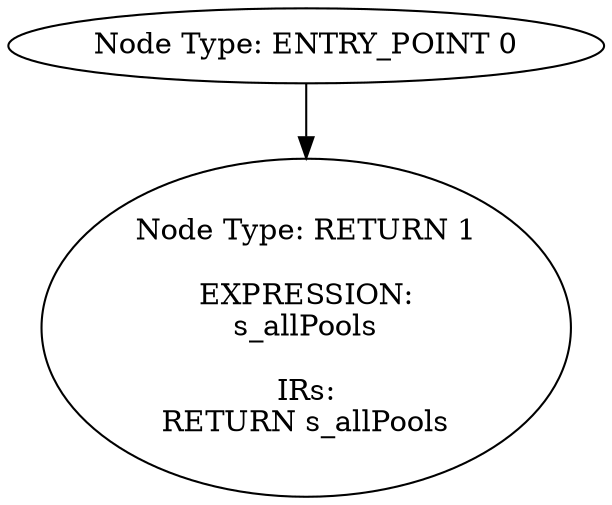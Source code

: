 digraph{
0[label="Node Type: ENTRY_POINT 0
"];
0->1;
1[label="Node Type: RETURN 1

EXPRESSION:
s_allPools

IRs:
RETURN s_allPools"];
}
